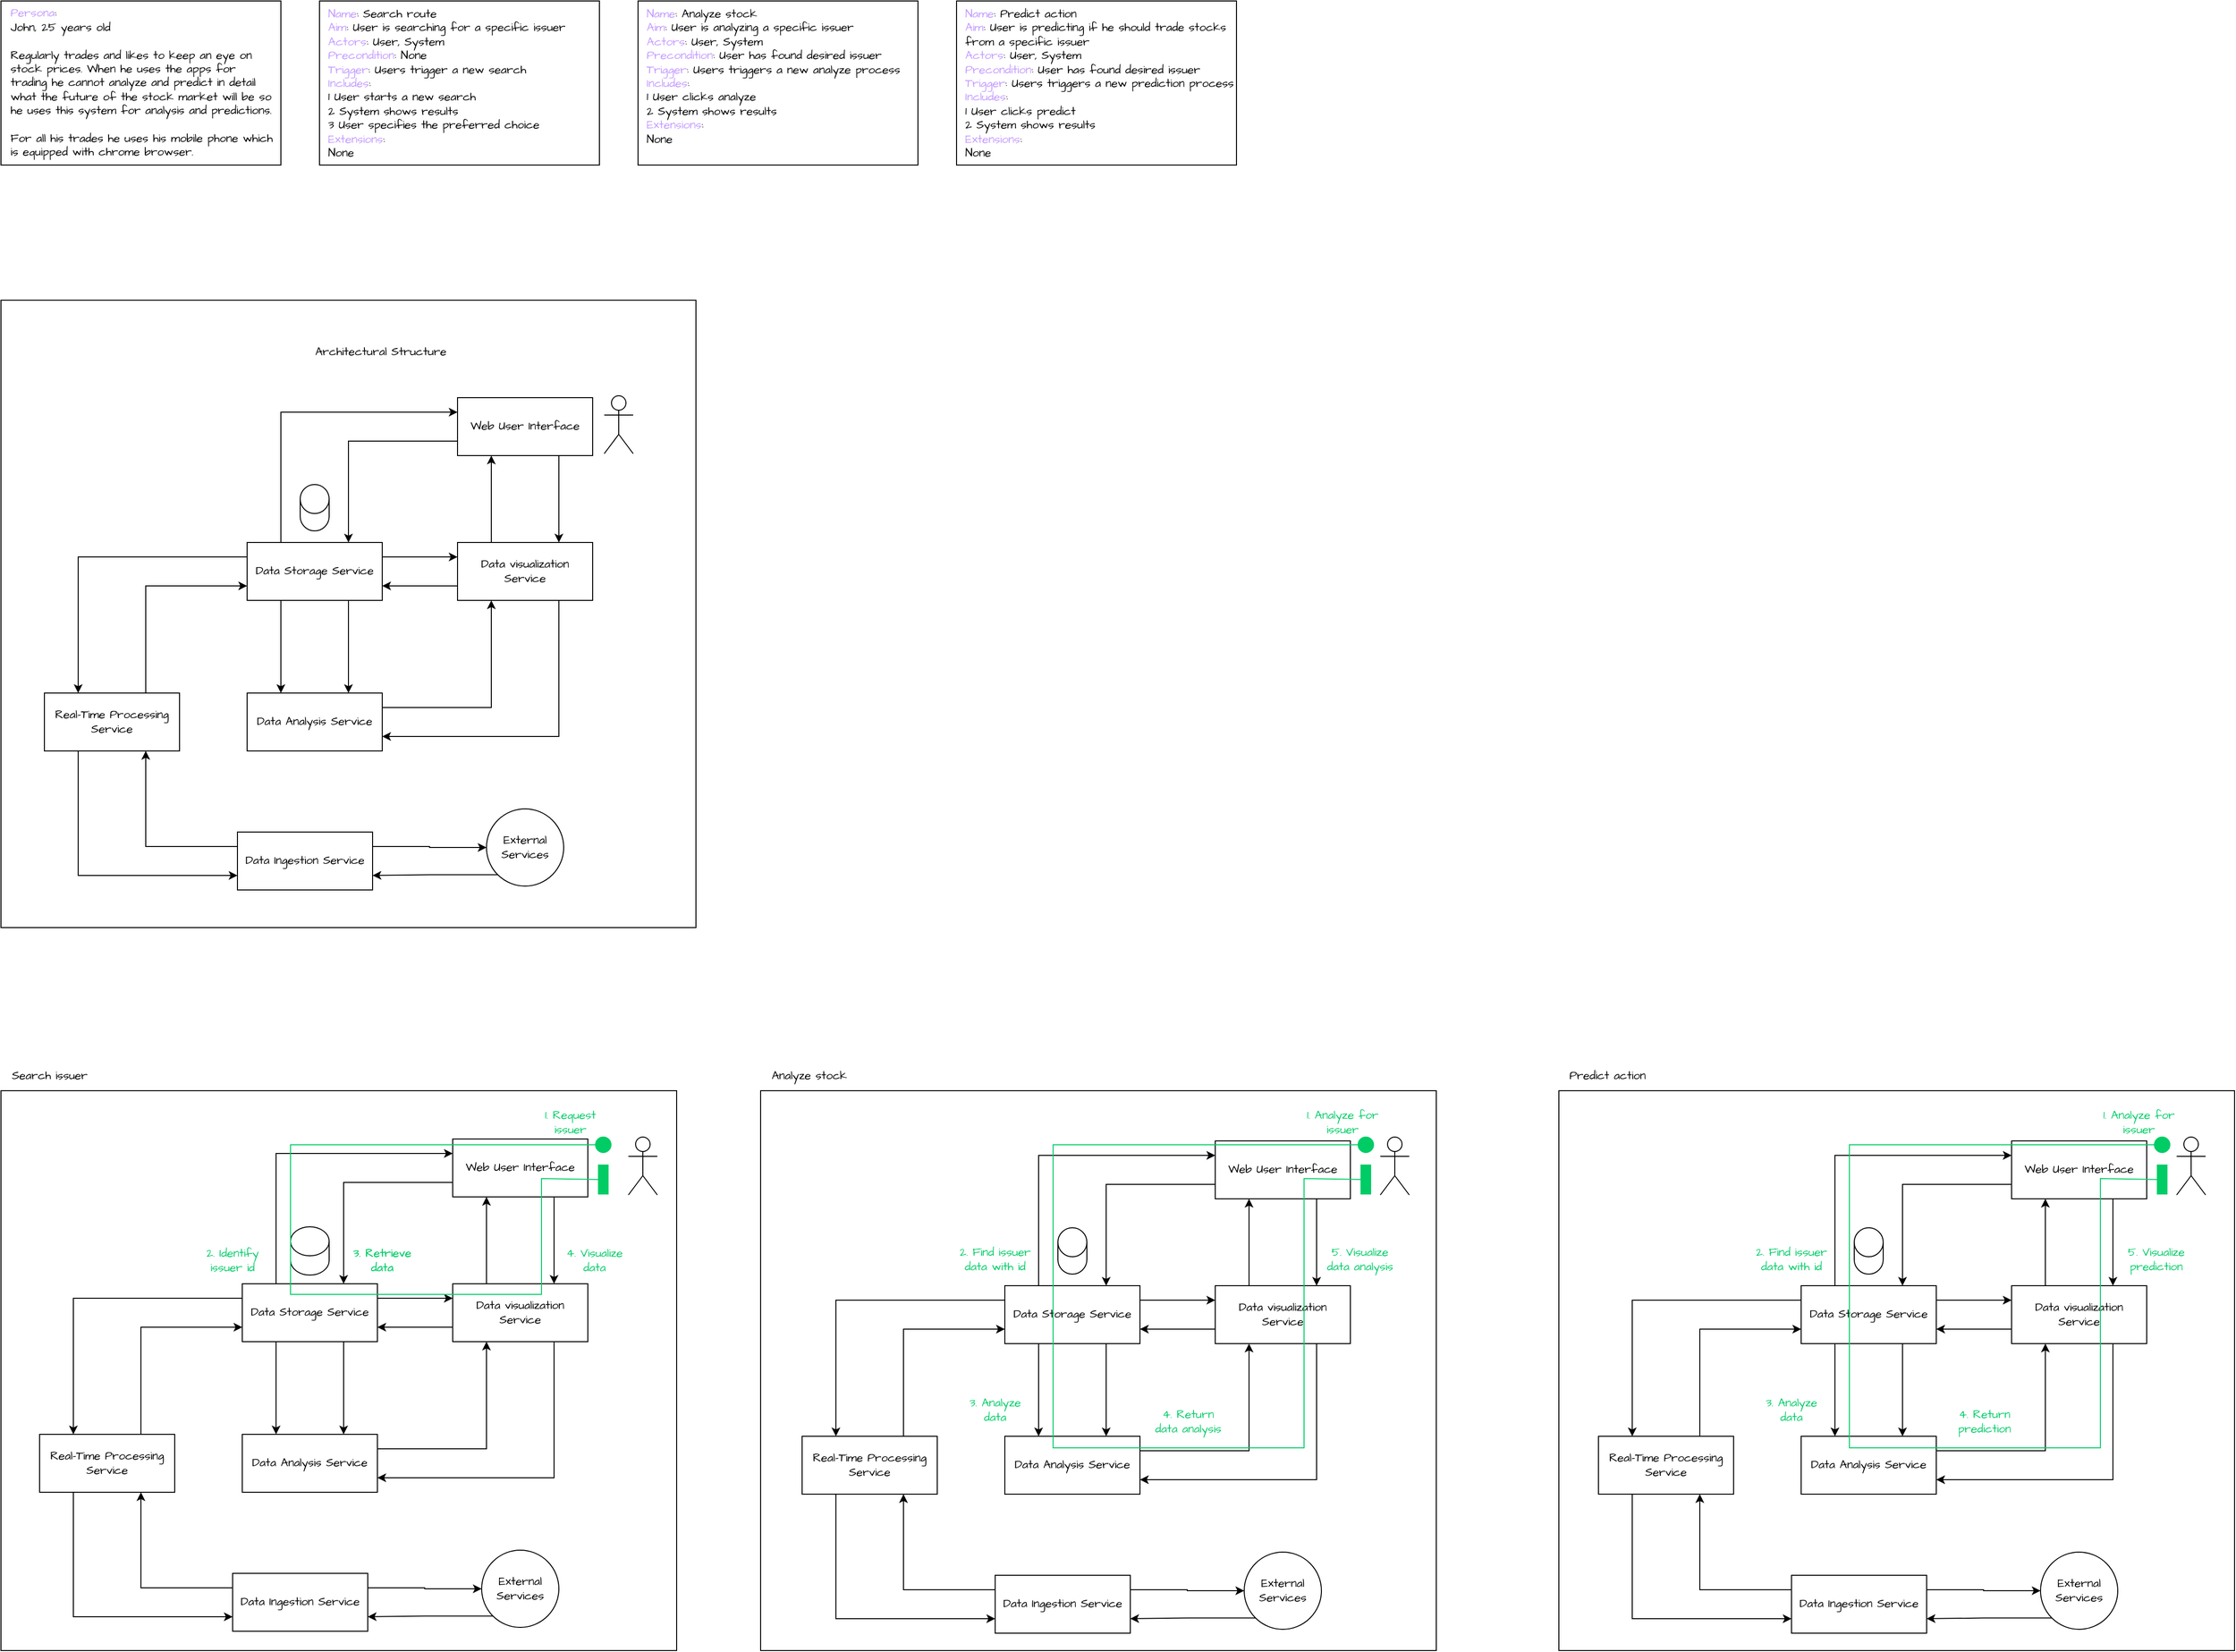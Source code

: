 <mxfile version="26.0.15">
  <diagram name="Page-1" id="oBXThlri0ZFfjSWDdC0X">
    <mxGraphModel dx="1440" dy="767" grid="1" gridSize="10" guides="1" tooltips="1" connect="1" arrows="1" fold="1" page="1" pageScale="1" pageWidth="827" pageHeight="1169" math="0" shadow="0">
      <root>
        <mxCell id="0" />
        <mxCell id="1" parent="0" />
        <mxCell id="6O0iVEAwSI0Z_arGeJ4l-1" value="&lt;font style=&quot;color: rgb(195, 155, 255);&quot;&gt;Name&lt;/font&gt;: Search route&lt;br&gt;&lt;font style=&quot;color: rgb(195, 155, 255);&quot;&gt;Aim&lt;/font&gt;: User is searching for a specific issuer&lt;br&gt;&lt;font style=&quot;color: rgb(195, 155, 255);&quot;&gt;Actors&lt;/font&gt;: User, System&lt;div&gt;&lt;font style=&quot;color: rgb(195, 155, 255);&quot;&gt;Precondition&lt;/font&gt;: None&lt;br&gt;&lt;font style=&quot;color: rgb(195, 155, 255);&quot;&gt;Trigger&lt;/font&gt;: Users trigger a new search&lt;br&gt;&lt;font style=&quot;color: rgb(195, 155, 255);&quot;&gt;Includes&lt;/font&gt;:&lt;/div&gt;&lt;div&gt;1 User starts a new search&lt;br&gt;2 System shows results&lt;br&gt;3 User specifies the preferred choice&lt;br&gt;&lt;font style=&quot;color: rgb(195, 155, 255);&quot;&gt;Extensions&lt;/font&gt;:&lt;br&gt;None&lt;/div&gt;" style="text;whiteSpace=wrap;html=1;fontFamily=Architects Daughter;fontSource=https%3A%2F%2Ffonts.googleapis.com%2Fcss%3Ffamily%3DArchitects%2BDaughter;strokeColor=default;spacingLeft=7;" parent="1" vertex="1">
          <mxGeometry x="410" y="70" width="290" height="170" as="geometry" />
        </mxCell>
        <mxCell id="6O0iVEAwSI0Z_arGeJ4l-3" value="&lt;font style=&quot;color: rgb(195, 155, 255);&quot;&gt;Persona&lt;/font&gt;:&amp;nbsp;&lt;div&gt;John, 25 years old&lt;/div&gt;&lt;div&gt;&lt;br&gt;&lt;/div&gt;&lt;div&gt;Regularly trades and likes to keep an eye on stock prices. When he uses the apps for trading he cannot analyze and predict in detail what the future of the stock market will be so he uses this system for analysis and predictions.&lt;/div&gt;&lt;div&gt;&lt;br&gt;&lt;/div&gt;&lt;div&gt;For all his trades he uses his mobile phone which is equipped with chrome browser.&lt;/div&gt;" style="text;html=1;align=left;verticalAlign=middle;whiteSpace=wrap;rounded=0;fontFamily=Architects Daughter;fontSource=https%3A%2F%2Ffonts.googleapis.com%2Fcss%3Ffamily%3DArchitects%2BDaughter;strokeColor=default;spacingLeft=8;spacingRight=8;" parent="1" vertex="1">
          <mxGeometry x="80" y="70" width="290" height="170" as="geometry" />
        </mxCell>
        <mxCell id="6O0iVEAwSI0Z_arGeJ4l-5" value="&lt;font style=&quot;color: rgb(195, 155, 255);&quot;&gt;Name&lt;/font&gt;: Analyze stock&lt;br&gt;&lt;font style=&quot;color: rgb(195, 155, 255);&quot;&gt;Aim&lt;/font&gt;: User is analyzing a specific issuer&lt;br&gt;&lt;font style=&quot;color: rgb(195, 155, 255);&quot;&gt;Actors&lt;/font&gt;: User, System&lt;div&gt;&lt;font style=&quot;color: rgb(195, 155, 255);&quot;&gt;Precondition&lt;/font&gt;: User has found desired issuer&lt;br&gt;&lt;font style=&quot;color: rgb(195, 155, 255);&quot;&gt;Trigger&lt;/font&gt;: Users triggers a new analyze process&lt;br&gt;&lt;font style=&quot;color: rgb(195, 155, 255);&quot;&gt;Includes&lt;/font&gt;:&lt;/div&gt;&lt;div&gt;1 User clicks analyze&lt;br&gt;2 System shows results&lt;br&gt;&lt;font style=&quot;color: rgb(195, 155, 255);&quot;&gt;Extensions&lt;/font&gt;:&lt;br&gt;None&lt;/div&gt;" style="text;whiteSpace=wrap;html=1;fontFamily=Architects Daughter;fontSource=https%3A%2F%2Ffonts.googleapis.com%2Fcss%3Ffamily%3DArchitects%2BDaughter;strokeColor=default;spacingLeft=7;" parent="1" vertex="1">
          <mxGeometry x="740" y="70" width="290" height="170" as="geometry" />
        </mxCell>
        <mxCell id="6O0iVEAwSI0Z_arGeJ4l-6" value="&lt;font style=&quot;color: rgb(195, 155, 255);&quot;&gt;Name&lt;/font&gt;: Predict action&lt;br&gt;&lt;font style=&quot;color: rgb(195, 155, 255);&quot;&gt;Aim&lt;/font&gt;: User is predicting if he should trade stocks from a specific issuer&lt;br&gt;&lt;font style=&quot;color: rgb(195, 155, 255);&quot;&gt;Actors&lt;/font&gt;: User, System&lt;div&gt;&lt;font style=&quot;color: rgb(195, 155, 255);&quot;&gt;Precondition&lt;/font&gt;: User has found desired issuer&lt;br&gt;&lt;font style=&quot;color: rgb(195, 155, 255);&quot;&gt;Trigger&lt;/font&gt;: Users triggers a new prediction process&lt;br&gt;&lt;font style=&quot;color: rgb(195, 155, 255);&quot;&gt;Includes&lt;/font&gt;:&lt;/div&gt;&lt;div&gt;1 User clicks predict&lt;br&gt;2 System shows results&lt;br&gt;&lt;font style=&quot;color: rgb(195, 155, 255);&quot;&gt;Extensions&lt;/font&gt;:&lt;br&gt;None&lt;/div&gt;" style="text;whiteSpace=wrap;html=1;fontFamily=Architects Daughter;fontSource=https%3A%2F%2Ffonts.googleapis.com%2Fcss%3Ffamily%3DArchitects%2BDaughter;strokeColor=default;spacingLeft=7;" parent="1" vertex="1">
          <mxGeometry x="1070" y="70" width="290" height="170" as="geometry" />
        </mxCell>
        <mxCell id="6O0iVEAwSI0Z_arGeJ4l-33" value="Architectural Structure" style="text;html=1;align=center;verticalAlign=middle;resizable=0;points=[];autosize=1;strokeColor=none;fillColor=none;fontFamily=Architects Daughter;fontSource=https%3A%2F%2Ffonts.googleapis.com%2Fcss%3Ffamily%3DArchitects%2BDaughter;" parent="1" vertex="1">
          <mxGeometry x="393" y="419" width="160" height="30" as="geometry" />
        </mxCell>
        <mxCell id="6O0iVEAwSI0Z_arGeJ4l-34" value="" style="rounded=0;whiteSpace=wrap;html=1;hachureGap=4;fontFamily=Architects Daughter;fontSource=https%3A%2F%2Ffonts.googleapis.com%2Fcss%3Ffamily%3DArchitects%2BDaughter;fillColor=none;" parent="1" vertex="1">
          <mxGeometry x="80" y="380" width="720" height="650" as="geometry" />
        </mxCell>
        <mxCell id="6O0iVEAwSI0Z_arGeJ4l-56" value="Search issuer" style="text;html=1;align=center;verticalAlign=middle;resizable=0;points=[];autosize=1;strokeColor=none;fillColor=none;fontFamily=Architects Daughter;fontSource=https%3A%2F%2Ffonts.googleapis.com%2Fcss%3Ffamily%3DArchitects%2BDaughter;" parent="1" vertex="1">
          <mxGeometry x="80" y="1169" width="100" height="30" as="geometry" />
        </mxCell>
        <mxCell id="6O0iVEAwSI0Z_arGeJ4l-60" value="" style="rounded=0;whiteSpace=wrap;html=1;hachureGap=4;fontFamily=Architects Daughter;fontSource=https%3A%2F%2Ffonts.googleapis.com%2Fcss%3Ffamily%3DArchitects%2BDaughter;fillColor=#00CC66;strokeColor=#00CC66;rotation=90;" parent="1" vertex="1">
          <mxGeometry x="689" y="1286" width="30" height="10" as="geometry" />
        </mxCell>
        <mxCell id="6O0iVEAwSI0Z_arGeJ4l-63" value="" style="ellipse;whiteSpace=wrap;html=1;aspect=fixed;hachureGap=4;fontFamily=Architects Daughter;fontSource=https%3A%2F%2Ffonts.googleapis.com%2Fcss%3Ffamily%3DArchitects%2BDaughter;strokeColor=#00CC66;fillColor=#00CC66;" parent="1" vertex="1">
          <mxGeometry x="696" y="1247" width="16" height="16" as="geometry" />
        </mxCell>
        <mxCell id="6O0iVEAwSI0Z_arGeJ4l-65" value="&lt;font style=&quot;color: rgb(0, 204, 102);&quot;&gt;1. Request issuer&lt;/font&gt;" style="text;html=1;align=center;verticalAlign=middle;whiteSpace=wrap;rounded=0;fontFamily=Architects Daughter;fontSource=https%3A%2F%2Ffonts.googleapis.com%2Fcss%3Ffamily%3DArchitects%2BDaughter;" parent="1" vertex="1">
          <mxGeometry x="640" y="1217" width="60" height="30" as="geometry" />
        </mxCell>
        <mxCell id="6O0iVEAwSI0Z_arGeJ4l-66" value="&lt;font style=&quot;color: rgb(0, 204, 102);&quot;&gt;2. Identify issuer id&lt;/font&gt;" style="text;html=1;align=center;verticalAlign=middle;whiteSpace=wrap;rounded=0;fontFamily=Architects Daughter;fontSource=https%3A%2F%2Ffonts.googleapis.com%2Fcss%3Ffamily%3DArchitects%2BDaughter;" parent="1" vertex="1">
          <mxGeometry x="290" y="1360" width="60" height="30" as="geometry" />
        </mxCell>
        <mxCell id="6O0iVEAwSI0Z_arGeJ4l-67" value="&lt;font style=&quot;color: rgb(0, 204, 102);&quot;&gt;3. Retrieve data&lt;/font&gt;" style="text;html=1;align=center;verticalAlign=middle;whiteSpace=wrap;rounded=0;fontFamily=Architects Daughter;fontSource=https%3A%2F%2Ffonts.googleapis.com%2Fcss%3Ffamily%3DArchitects%2BDaughter;" parent="1" vertex="1">
          <mxGeometry x="440" y="1360" width="70" height="30" as="geometry" />
        </mxCell>
        <mxCell id="6O0iVEAwSI0Z_arGeJ4l-72" style="edgeStyle=orthogonalEdgeStyle;rounded=0;hachureGap=4;orthogonalLoop=1;jettySize=auto;html=1;exitX=0.75;exitY=1;exitDx=0;exitDy=0;entryX=0.75;entryY=0;entryDx=0;entryDy=0;fontFamily=Architects Daughter;fontSource=https%3A%2F%2Ffonts.googleapis.com%2Fcss%3Ffamily%3DArchitects%2BDaughter;" parent="1" source="6O0iVEAwSI0Z_arGeJ4l-74" target="6O0iVEAwSI0Z_arGeJ4l-78" edge="1">
          <mxGeometry relative="1" as="geometry" />
        </mxCell>
        <mxCell id="6O0iVEAwSI0Z_arGeJ4l-73" style="edgeStyle=orthogonalEdgeStyle;rounded=0;hachureGap=4;orthogonalLoop=1;jettySize=auto;html=1;exitX=0;exitY=0.75;exitDx=0;exitDy=0;entryX=0.75;entryY=0;entryDx=0;entryDy=0;fontFamily=Architects Daughter;fontSource=https%3A%2F%2Ffonts.googleapis.com%2Fcss%3Ffamily%3DArchitects%2BDaughter;" parent="1" source="6O0iVEAwSI0Z_arGeJ4l-74" target="6O0iVEAwSI0Z_arGeJ4l-85" edge="1">
          <mxGeometry relative="1" as="geometry" />
        </mxCell>
        <mxCell id="6O0iVEAwSI0Z_arGeJ4l-74" value="Web User Interface" style="rounded=0;whiteSpace=wrap;html=1;hachureGap=4;fontFamily=Architects Daughter;fontSource=https%3A%2F%2Ffonts.googleapis.com%2Fcss%3Ffamily%3DArchitects%2BDaughter;" parent="1" vertex="1">
          <mxGeometry x="548" y="1249" width="140" height="60" as="geometry" />
        </mxCell>
        <mxCell id="6O0iVEAwSI0Z_arGeJ4l-75" value="" style="shape=umlActor;verticalLabelPosition=bottom;verticalAlign=top;html=1;outlineConnect=0;hachureGap=4;fontFamily=Architects Daughter;fontSource=https%3A%2F%2Ffonts.googleapis.com%2Fcss%3Ffamily%3DArchitects%2BDaughter;" parent="1" vertex="1">
          <mxGeometry x="730" y="1247" width="30" height="60" as="geometry" />
        </mxCell>
        <mxCell id="6O0iVEAwSI0Z_arGeJ4l-76" style="edgeStyle=orthogonalEdgeStyle;rounded=0;hachureGap=4;orthogonalLoop=1;jettySize=auto;html=1;exitX=0.25;exitY=0;exitDx=0;exitDy=0;entryX=0.25;entryY=1;entryDx=0;entryDy=0;fontFamily=Architects Daughter;fontSource=https%3A%2F%2Ffonts.googleapis.com%2Fcss%3Ffamily%3DArchitects%2BDaughter;" parent="1" source="6O0iVEAwSI0Z_arGeJ4l-78" target="6O0iVEAwSI0Z_arGeJ4l-74" edge="1">
          <mxGeometry relative="1" as="geometry" />
        </mxCell>
        <mxCell id="6O0iVEAwSI0Z_arGeJ4l-77" style="edgeStyle=orthogonalEdgeStyle;rounded=0;hachureGap=4;orthogonalLoop=1;jettySize=auto;html=1;exitX=0.75;exitY=1;exitDx=0;exitDy=0;entryX=1;entryY=0.75;entryDx=0;entryDy=0;fontFamily=Architects Daughter;fontSource=https%3A%2F%2Ffonts.googleapis.com%2Fcss%3Ffamily%3DArchitects%2BDaughter;" parent="1" source="6O0iVEAwSI0Z_arGeJ4l-78" target="6O0iVEAwSI0Z_arGeJ4l-81" edge="1">
          <mxGeometry relative="1" as="geometry" />
        </mxCell>
        <mxCell id="6O0iVEAwSI0Z_arGeJ4l-102" style="edgeStyle=orthogonalEdgeStyle;rounded=0;hachureGap=4;orthogonalLoop=1;jettySize=auto;html=1;exitX=0;exitY=0.75;exitDx=0;exitDy=0;entryX=1;entryY=0.75;entryDx=0;entryDy=0;fontFamily=Architects Daughter;fontSource=https%3A%2F%2Ffonts.googleapis.com%2Fcss%3Ffamily%3DArchitects%2BDaughter;" parent="1" source="6O0iVEAwSI0Z_arGeJ4l-78" target="6O0iVEAwSI0Z_arGeJ4l-85" edge="1">
          <mxGeometry relative="1" as="geometry" />
        </mxCell>
        <mxCell id="6O0iVEAwSI0Z_arGeJ4l-78" value="Data visualization Service" style="rounded=0;whiteSpace=wrap;html=1;hachureGap=4;fontFamily=Architects Daughter;fontSource=https%3A%2F%2Ffonts.googleapis.com%2Fcss%3Ffamily%3DArchitects%2BDaughter;" parent="1" vertex="1">
          <mxGeometry x="548" y="1399" width="140" height="60" as="geometry" />
        </mxCell>
        <mxCell id="6O0iVEAwSI0Z_arGeJ4l-79" style="edgeStyle=orthogonalEdgeStyle;rounded=0;hachureGap=4;orthogonalLoop=1;jettySize=auto;html=1;exitX=1;exitY=0.25;exitDx=0;exitDy=0;entryX=0.25;entryY=1;entryDx=0;entryDy=0;fontFamily=Architects Daughter;fontSource=https%3A%2F%2Ffonts.googleapis.com%2Fcss%3Ffamily%3DArchitects%2BDaughter;" parent="1" source="6O0iVEAwSI0Z_arGeJ4l-81" target="6O0iVEAwSI0Z_arGeJ4l-78" edge="1">
          <mxGeometry relative="1" as="geometry" />
        </mxCell>
        <mxCell id="6O0iVEAwSI0Z_arGeJ4l-81" value="Data Analysis Service" style="rounded=0;whiteSpace=wrap;html=1;hachureGap=4;fontFamily=Architects Daughter;fontSource=https%3A%2F%2Ffonts.googleapis.com%2Fcss%3Ffamily%3DArchitects%2BDaughter;" parent="1" vertex="1">
          <mxGeometry x="330" y="1555" width="140" height="60" as="geometry" />
        </mxCell>
        <mxCell id="6O0iVEAwSI0Z_arGeJ4l-83" style="edgeStyle=orthogonalEdgeStyle;rounded=0;hachureGap=4;orthogonalLoop=1;jettySize=auto;html=1;exitX=0;exitY=0.25;exitDx=0;exitDy=0;entryX=0.25;entryY=0;entryDx=0;entryDy=0;fontFamily=Architects Daughter;fontSource=https%3A%2F%2Ffonts.googleapis.com%2Fcss%3Ffamily%3DArchitects%2BDaughter;" parent="1" source="6O0iVEAwSI0Z_arGeJ4l-85" target="6O0iVEAwSI0Z_arGeJ4l-88" edge="1">
          <mxGeometry relative="1" as="geometry" />
        </mxCell>
        <mxCell id="6O0iVEAwSI0Z_arGeJ4l-84" style="edgeStyle=orthogonalEdgeStyle;rounded=0;hachureGap=4;orthogonalLoop=1;jettySize=auto;html=1;exitX=0.25;exitY=0;exitDx=0;exitDy=0;entryX=0;entryY=0.25;entryDx=0;entryDy=0;fontFamily=Architects Daughter;fontSource=https%3A%2F%2Ffonts.googleapis.com%2Fcss%3Ffamily%3DArchitects%2BDaughter;" parent="1" source="6O0iVEAwSI0Z_arGeJ4l-85" target="6O0iVEAwSI0Z_arGeJ4l-74" edge="1">
          <mxGeometry relative="1" as="geometry" />
        </mxCell>
        <mxCell id="6O0iVEAwSI0Z_arGeJ4l-97" style="edgeStyle=orthogonalEdgeStyle;rounded=0;hachureGap=4;orthogonalLoop=1;jettySize=auto;html=1;exitX=0.75;exitY=1;exitDx=0;exitDy=0;entryX=0.75;entryY=0;entryDx=0;entryDy=0;fontFamily=Architects Daughter;fontSource=https%3A%2F%2Ffonts.googleapis.com%2Fcss%3Ffamily%3DArchitects%2BDaughter;" parent="1" source="6O0iVEAwSI0Z_arGeJ4l-85" target="6O0iVEAwSI0Z_arGeJ4l-81" edge="1">
          <mxGeometry relative="1" as="geometry" />
        </mxCell>
        <mxCell id="6O0iVEAwSI0Z_arGeJ4l-101" style="edgeStyle=orthogonalEdgeStyle;rounded=0;hachureGap=4;orthogonalLoop=1;jettySize=auto;html=1;exitX=1;exitY=0.25;exitDx=0;exitDy=0;entryX=0;entryY=0.25;entryDx=0;entryDy=0;fontFamily=Architects Daughter;fontSource=https%3A%2F%2Ffonts.googleapis.com%2Fcss%3Ffamily%3DArchitects%2BDaughter;" parent="1" source="6O0iVEAwSI0Z_arGeJ4l-85" target="6O0iVEAwSI0Z_arGeJ4l-78" edge="1">
          <mxGeometry relative="1" as="geometry" />
        </mxCell>
        <mxCell id="6O0iVEAwSI0Z_arGeJ4l-85" value="Data Storage Service" style="rounded=0;whiteSpace=wrap;html=1;hachureGap=4;fontFamily=Architects Daughter;fontSource=https%3A%2F%2Ffonts.googleapis.com%2Fcss%3Ffamily%3DArchitects%2BDaughter;" parent="1" vertex="1">
          <mxGeometry x="330" y="1399" width="140" height="60" as="geometry" />
        </mxCell>
        <mxCell id="6O0iVEAwSI0Z_arGeJ4l-86" style="edgeStyle=orthogonalEdgeStyle;rounded=0;hachureGap=4;orthogonalLoop=1;jettySize=auto;html=1;exitX=0.75;exitY=0;exitDx=0;exitDy=0;entryX=0;entryY=0.75;entryDx=0;entryDy=0;fontFamily=Architects Daughter;fontSource=https%3A%2F%2Ffonts.googleapis.com%2Fcss%3Ffamily%3DArchitects%2BDaughter;" parent="1" source="6O0iVEAwSI0Z_arGeJ4l-88" target="6O0iVEAwSI0Z_arGeJ4l-85" edge="1">
          <mxGeometry relative="1" as="geometry" />
        </mxCell>
        <mxCell id="6O0iVEAwSI0Z_arGeJ4l-87" style="edgeStyle=orthogonalEdgeStyle;rounded=0;hachureGap=4;orthogonalLoop=1;jettySize=auto;html=1;exitX=0.25;exitY=1;exitDx=0;exitDy=0;entryX=0;entryY=0.75;entryDx=0;entryDy=0;fontFamily=Architects Daughter;fontSource=https%3A%2F%2Ffonts.googleapis.com%2Fcss%3Ffamily%3DArchitects%2BDaughter;" parent="1" source="6O0iVEAwSI0Z_arGeJ4l-88" target="6O0iVEAwSI0Z_arGeJ4l-91" edge="1">
          <mxGeometry relative="1" as="geometry" />
        </mxCell>
        <mxCell id="6O0iVEAwSI0Z_arGeJ4l-88" value="Real-Time Processing Service" style="rounded=0;whiteSpace=wrap;html=1;hachureGap=4;fontFamily=Architects Daughter;fontSource=https%3A%2F%2Ffonts.googleapis.com%2Fcss%3Ffamily%3DArchitects%2BDaughter;" parent="1" vertex="1">
          <mxGeometry x="120" y="1555" width="140" height="60" as="geometry" />
        </mxCell>
        <mxCell id="6O0iVEAwSI0Z_arGeJ4l-89" style="edgeStyle=orthogonalEdgeStyle;rounded=0;hachureGap=4;orthogonalLoop=1;jettySize=auto;html=1;entryX=0.75;entryY=1;entryDx=0;entryDy=0;fontFamily=Architects Daughter;fontSource=https%3A%2F%2Ffonts.googleapis.com%2Fcss%3Ffamily%3DArchitects%2BDaughter;exitX=0;exitY=0.25;exitDx=0;exitDy=0;" parent="1" source="6O0iVEAwSI0Z_arGeJ4l-91" target="6O0iVEAwSI0Z_arGeJ4l-88" edge="1">
          <mxGeometry relative="1" as="geometry">
            <mxPoint x="435" y="1692" as="sourcePoint" />
          </mxGeometry>
        </mxCell>
        <mxCell id="6O0iVEAwSI0Z_arGeJ4l-98" style="edgeStyle=orthogonalEdgeStyle;rounded=0;hachureGap=4;orthogonalLoop=1;jettySize=auto;html=1;exitX=1;exitY=0.25;exitDx=0;exitDy=0;entryX=0;entryY=0.5;entryDx=0;entryDy=0;fontFamily=Architects Daughter;fontSource=https%3A%2F%2Ffonts.googleapis.com%2Fcss%3Ffamily%3DArchitects%2BDaughter;" parent="1" source="6O0iVEAwSI0Z_arGeJ4l-91" target="6O0iVEAwSI0Z_arGeJ4l-93" edge="1">
          <mxGeometry relative="1" as="geometry" />
        </mxCell>
        <mxCell id="6O0iVEAwSI0Z_arGeJ4l-91" value="Data Ingestion Service" style="rounded=0;whiteSpace=wrap;html=1;hachureGap=4;fontFamily=Architects Daughter;fontSource=https%3A%2F%2Ffonts.googleapis.com%2Fcss%3Ffamily%3DArchitects%2BDaughter;" parent="1" vertex="1">
          <mxGeometry x="320" y="1699" width="140" height="60" as="geometry" />
        </mxCell>
        <mxCell id="6O0iVEAwSI0Z_arGeJ4l-99" style="edgeStyle=orthogonalEdgeStyle;rounded=0;hachureGap=4;orthogonalLoop=1;jettySize=auto;html=1;exitX=0;exitY=1;exitDx=0;exitDy=0;entryX=1;entryY=0.75;entryDx=0;entryDy=0;fontFamily=Architects Daughter;fontSource=https%3A%2F%2Ffonts.googleapis.com%2Fcss%3Ffamily%3DArchitects%2BDaughter;" parent="1" source="6O0iVEAwSI0Z_arGeJ4l-93" target="6O0iVEAwSI0Z_arGeJ4l-91" edge="1">
          <mxGeometry relative="1" as="geometry" />
        </mxCell>
        <mxCell id="6O0iVEAwSI0Z_arGeJ4l-93" value="External Services" style="ellipse;whiteSpace=wrap;html=1;aspect=fixed;hachureGap=4;fontFamily=Architects Daughter;fontSource=https%3A%2F%2Ffonts.googleapis.com%2Fcss%3Ffamily%3DArchitects%2BDaughter;" parent="1" vertex="1">
          <mxGeometry x="578" y="1675" width="80" height="80" as="geometry" />
        </mxCell>
        <mxCell id="6O0iVEAwSI0Z_arGeJ4l-94" value="" style="shape=cylinder3;whiteSpace=wrap;html=1;boundedLbl=1;backgroundOutline=1;size=15;hachureGap=4;fontFamily=Architects Daughter;fontSource=https%3A%2F%2Ffonts.googleapis.com%2Fcss%3Ffamily%3DArchitects%2BDaughter;" parent="1" vertex="1">
          <mxGeometry x="380" y="1340" width="40" height="50" as="geometry" />
        </mxCell>
        <mxCell id="6O0iVEAwSI0Z_arGeJ4l-58" value="" style="endArrow=none;html=1;rounded=0;hachureGap=4;fontFamily=Architects Daughter;fontSource=https%3A%2F%2Ffonts.googleapis.com%2Fcss%3Ffamily%3DArchitects%2BDaughter;strokeColor=#00CC66;entryX=0.5;entryY=1;entryDx=0;entryDy=0;exitX=0;exitY=0.5;exitDx=0;exitDy=0;" parent="1" source="6O0iVEAwSI0Z_arGeJ4l-63" target="6O0iVEAwSI0Z_arGeJ4l-60" edge="1">
          <mxGeometry width="50" height="50" relative="1" as="geometry">
            <mxPoint x="699" y="1262" as="sourcePoint" />
            <mxPoint x="699" y="1292" as="targetPoint" />
            <Array as="points">
              <mxPoint x="380" y="1255" />
              <mxPoint x="380" y="1410" />
              <mxPoint x="640" y="1410" />
              <mxPoint x="640" y="1290" />
            </Array>
          </mxGeometry>
        </mxCell>
        <mxCell id="6O0iVEAwSI0Z_arGeJ4l-103" value="&lt;font style=&quot;color: rgb(0, 204, 102);&quot;&gt;3. Retrieve data&lt;/font&gt;" style="text;html=1;align=center;verticalAlign=middle;whiteSpace=wrap;rounded=0;fontFamily=Architects Daughter;fontSource=https%3A%2F%2Ffonts.googleapis.com%2Fcss%3Ffamily%3DArchitects%2BDaughter;" parent="1" vertex="1">
          <mxGeometry x="440" y="1360" width="70" height="30" as="geometry" />
        </mxCell>
        <mxCell id="6O0iVEAwSI0Z_arGeJ4l-104" value="&lt;font style=&quot;color: rgb(0, 204, 102);&quot;&gt;4. Visualize data&lt;/font&gt;" style="text;html=1;align=center;verticalAlign=middle;whiteSpace=wrap;rounded=0;fontFamily=Architects Daughter;fontSource=https%3A%2F%2Ffonts.googleapis.com%2Fcss%3Ffamily%3DArchitects%2BDaughter;" parent="1" vertex="1">
          <mxGeometry x="660" y="1360" width="70" height="30" as="geometry" />
        </mxCell>
        <mxCell id="6O0iVEAwSI0Z_arGeJ4l-110" style="edgeStyle=orthogonalEdgeStyle;rounded=0;hachureGap=4;orthogonalLoop=1;jettySize=auto;html=1;exitX=0.75;exitY=1;exitDx=0;exitDy=0;entryX=0.75;entryY=0;entryDx=0;entryDy=0;fontFamily=Architects Daughter;fontSource=https%3A%2F%2Ffonts.googleapis.com%2Fcss%3Ffamily%3DArchitects%2BDaughter;" parent="1" source="6O0iVEAwSI0Z_arGeJ4l-112" target="6O0iVEAwSI0Z_arGeJ4l-117" edge="1">
          <mxGeometry relative="1" as="geometry" />
        </mxCell>
        <mxCell id="6O0iVEAwSI0Z_arGeJ4l-111" style="edgeStyle=orthogonalEdgeStyle;rounded=0;hachureGap=4;orthogonalLoop=1;jettySize=auto;html=1;exitX=0;exitY=0.75;exitDx=0;exitDy=0;entryX=0.75;entryY=0;entryDx=0;entryDy=0;fontFamily=Architects Daughter;fontSource=https%3A%2F%2Ffonts.googleapis.com%2Fcss%3Ffamily%3DArchitects%2BDaughter;" parent="1" source="6O0iVEAwSI0Z_arGeJ4l-112" target="6O0iVEAwSI0Z_arGeJ4l-125" edge="1">
          <mxGeometry relative="1" as="geometry" />
        </mxCell>
        <mxCell id="6O0iVEAwSI0Z_arGeJ4l-112" value="Web User Interface" style="rounded=0;whiteSpace=wrap;html=1;hachureGap=4;fontFamily=Architects Daughter;fontSource=https%3A%2F%2Ffonts.googleapis.com%2Fcss%3Ffamily%3DArchitects%2BDaughter;" parent="1" vertex="1">
          <mxGeometry x="553" y="481" width="140" height="60" as="geometry" />
        </mxCell>
        <mxCell id="6O0iVEAwSI0Z_arGeJ4l-113" value="" style="shape=umlActor;verticalLabelPosition=bottom;verticalAlign=top;html=1;outlineConnect=0;hachureGap=4;fontFamily=Architects Daughter;fontSource=https%3A%2F%2Ffonts.googleapis.com%2Fcss%3Ffamily%3DArchitects%2BDaughter;" parent="1" vertex="1">
          <mxGeometry x="705" y="479" width="30" height="60" as="geometry" />
        </mxCell>
        <mxCell id="6O0iVEAwSI0Z_arGeJ4l-114" style="edgeStyle=orthogonalEdgeStyle;rounded=0;hachureGap=4;orthogonalLoop=1;jettySize=auto;html=1;exitX=0.25;exitY=0;exitDx=0;exitDy=0;entryX=0.25;entryY=1;entryDx=0;entryDy=0;fontFamily=Architects Daughter;fontSource=https%3A%2F%2Ffonts.googleapis.com%2Fcss%3Ffamily%3DArchitects%2BDaughter;" parent="1" source="6O0iVEAwSI0Z_arGeJ4l-117" target="6O0iVEAwSI0Z_arGeJ4l-112" edge="1">
          <mxGeometry relative="1" as="geometry" />
        </mxCell>
        <mxCell id="6O0iVEAwSI0Z_arGeJ4l-115" style="edgeStyle=orthogonalEdgeStyle;rounded=0;hachureGap=4;orthogonalLoop=1;jettySize=auto;html=1;exitX=0.75;exitY=1;exitDx=0;exitDy=0;entryX=1;entryY=0.75;entryDx=0;entryDy=0;fontFamily=Architects Daughter;fontSource=https%3A%2F%2Ffonts.googleapis.com%2Fcss%3Ffamily%3DArchitects%2BDaughter;" parent="1" source="6O0iVEAwSI0Z_arGeJ4l-117" target="6O0iVEAwSI0Z_arGeJ4l-119" edge="1">
          <mxGeometry relative="1" as="geometry" />
        </mxCell>
        <mxCell id="6O0iVEAwSI0Z_arGeJ4l-116" style="edgeStyle=orthogonalEdgeStyle;rounded=0;hachureGap=4;orthogonalLoop=1;jettySize=auto;html=1;exitX=0;exitY=0.75;exitDx=0;exitDy=0;entryX=1;entryY=0.75;entryDx=0;entryDy=0;fontFamily=Architects Daughter;fontSource=https%3A%2F%2Ffonts.googleapis.com%2Fcss%3Ffamily%3DArchitects%2BDaughter;" parent="1" source="6O0iVEAwSI0Z_arGeJ4l-117" target="6O0iVEAwSI0Z_arGeJ4l-125" edge="1">
          <mxGeometry relative="1" as="geometry" />
        </mxCell>
        <mxCell id="6O0iVEAwSI0Z_arGeJ4l-117" value="Data visualization Service" style="rounded=0;whiteSpace=wrap;html=1;hachureGap=4;fontFamily=Architects Daughter;fontSource=https%3A%2F%2Ffonts.googleapis.com%2Fcss%3Ffamily%3DArchitects%2BDaughter;" parent="1" vertex="1">
          <mxGeometry x="553" y="631" width="140" height="60" as="geometry" />
        </mxCell>
        <mxCell id="6O0iVEAwSI0Z_arGeJ4l-118" style="edgeStyle=orthogonalEdgeStyle;rounded=0;hachureGap=4;orthogonalLoop=1;jettySize=auto;html=1;exitX=1;exitY=0.25;exitDx=0;exitDy=0;entryX=0.25;entryY=1;entryDx=0;entryDy=0;fontFamily=Architects Daughter;fontSource=https%3A%2F%2Ffonts.googleapis.com%2Fcss%3Ffamily%3DArchitects%2BDaughter;" parent="1" source="6O0iVEAwSI0Z_arGeJ4l-119" target="6O0iVEAwSI0Z_arGeJ4l-117" edge="1">
          <mxGeometry relative="1" as="geometry" />
        </mxCell>
        <mxCell id="6O0iVEAwSI0Z_arGeJ4l-119" value="Data Analysis Service" style="rounded=0;whiteSpace=wrap;html=1;hachureGap=4;fontFamily=Architects Daughter;fontSource=https%3A%2F%2Ffonts.googleapis.com%2Fcss%3Ffamily%3DArchitects%2BDaughter;" parent="1" vertex="1">
          <mxGeometry x="335" y="787" width="140" height="60" as="geometry" />
        </mxCell>
        <mxCell id="6O0iVEAwSI0Z_arGeJ4l-120" style="edgeStyle=orthogonalEdgeStyle;rounded=0;hachureGap=4;orthogonalLoop=1;jettySize=auto;html=1;exitX=0;exitY=0.25;exitDx=0;exitDy=0;entryX=0.25;entryY=0;entryDx=0;entryDy=0;fontFamily=Architects Daughter;fontSource=https%3A%2F%2Ffonts.googleapis.com%2Fcss%3Ffamily%3DArchitects%2BDaughter;" parent="1" source="6O0iVEAwSI0Z_arGeJ4l-125" target="6O0iVEAwSI0Z_arGeJ4l-128" edge="1">
          <mxGeometry relative="1" as="geometry" />
        </mxCell>
        <mxCell id="6O0iVEAwSI0Z_arGeJ4l-121" style="edgeStyle=orthogonalEdgeStyle;rounded=0;hachureGap=4;orthogonalLoop=1;jettySize=auto;html=1;exitX=0.25;exitY=0;exitDx=0;exitDy=0;entryX=0;entryY=0.25;entryDx=0;entryDy=0;fontFamily=Architects Daughter;fontSource=https%3A%2F%2Ffonts.googleapis.com%2Fcss%3Ffamily%3DArchitects%2BDaughter;" parent="1" source="6O0iVEAwSI0Z_arGeJ4l-125" target="6O0iVEAwSI0Z_arGeJ4l-112" edge="1">
          <mxGeometry relative="1" as="geometry" />
        </mxCell>
        <mxCell id="6O0iVEAwSI0Z_arGeJ4l-122" style="edgeStyle=orthogonalEdgeStyle;rounded=0;hachureGap=4;orthogonalLoop=1;jettySize=auto;html=1;exitX=0.25;exitY=1;exitDx=0;exitDy=0;entryX=0.25;entryY=0;entryDx=0;entryDy=0;fontFamily=Architects Daughter;fontSource=https%3A%2F%2Ffonts.googleapis.com%2Fcss%3Ffamily%3DArchitects%2BDaughter;" parent="1" source="6O0iVEAwSI0Z_arGeJ4l-125" target="6O0iVEAwSI0Z_arGeJ4l-119" edge="1">
          <mxGeometry relative="1" as="geometry" />
        </mxCell>
        <mxCell id="6O0iVEAwSI0Z_arGeJ4l-123" style="edgeStyle=orthogonalEdgeStyle;rounded=0;hachureGap=4;orthogonalLoop=1;jettySize=auto;html=1;exitX=0.75;exitY=1;exitDx=0;exitDy=0;entryX=0.75;entryY=0;entryDx=0;entryDy=0;fontFamily=Architects Daughter;fontSource=https%3A%2F%2Ffonts.googleapis.com%2Fcss%3Ffamily%3DArchitects%2BDaughter;" parent="1" source="6O0iVEAwSI0Z_arGeJ4l-125" target="6O0iVEAwSI0Z_arGeJ4l-119" edge="1">
          <mxGeometry relative="1" as="geometry" />
        </mxCell>
        <mxCell id="6O0iVEAwSI0Z_arGeJ4l-124" style="edgeStyle=orthogonalEdgeStyle;rounded=0;hachureGap=4;orthogonalLoop=1;jettySize=auto;html=1;exitX=1;exitY=0.25;exitDx=0;exitDy=0;entryX=0;entryY=0.25;entryDx=0;entryDy=0;fontFamily=Architects Daughter;fontSource=https%3A%2F%2Ffonts.googleapis.com%2Fcss%3Ffamily%3DArchitects%2BDaughter;" parent="1" source="6O0iVEAwSI0Z_arGeJ4l-125" target="6O0iVEAwSI0Z_arGeJ4l-117" edge="1">
          <mxGeometry relative="1" as="geometry" />
        </mxCell>
        <mxCell id="6O0iVEAwSI0Z_arGeJ4l-125" value="Data Storage Service" style="rounded=0;whiteSpace=wrap;html=1;hachureGap=4;fontFamily=Architects Daughter;fontSource=https%3A%2F%2Ffonts.googleapis.com%2Fcss%3Ffamily%3DArchitects%2BDaughter;" parent="1" vertex="1">
          <mxGeometry x="335" y="631" width="140" height="60" as="geometry" />
        </mxCell>
        <mxCell id="6O0iVEAwSI0Z_arGeJ4l-126" style="edgeStyle=orthogonalEdgeStyle;rounded=0;hachureGap=4;orthogonalLoop=1;jettySize=auto;html=1;exitX=0.75;exitY=0;exitDx=0;exitDy=0;entryX=0;entryY=0.75;entryDx=0;entryDy=0;fontFamily=Architects Daughter;fontSource=https%3A%2F%2Ffonts.googleapis.com%2Fcss%3Ffamily%3DArchitects%2BDaughter;" parent="1" source="6O0iVEAwSI0Z_arGeJ4l-128" target="6O0iVEAwSI0Z_arGeJ4l-125" edge="1">
          <mxGeometry relative="1" as="geometry" />
        </mxCell>
        <mxCell id="6O0iVEAwSI0Z_arGeJ4l-127" style="edgeStyle=orthogonalEdgeStyle;rounded=0;hachureGap=4;orthogonalLoop=1;jettySize=auto;html=1;exitX=0.25;exitY=1;exitDx=0;exitDy=0;entryX=0;entryY=0.75;entryDx=0;entryDy=0;fontFamily=Architects Daughter;fontSource=https%3A%2F%2Ffonts.googleapis.com%2Fcss%3Ffamily%3DArchitects%2BDaughter;" parent="1" source="6O0iVEAwSI0Z_arGeJ4l-128" target="6O0iVEAwSI0Z_arGeJ4l-131" edge="1">
          <mxGeometry relative="1" as="geometry" />
        </mxCell>
        <mxCell id="6O0iVEAwSI0Z_arGeJ4l-128" value="Real-Time Processing Service" style="rounded=0;whiteSpace=wrap;html=1;hachureGap=4;fontFamily=Architects Daughter;fontSource=https%3A%2F%2Ffonts.googleapis.com%2Fcss%3Ffamily%3DArchitects%2BDaughter;" parent="1" vertex="1">
          <mxGeometry x="125" y="787" width="140" height="60" as="geometry" />
        </mxCell>
        <mxCell id="6O0iVEAwSI0Z_arGeJ4l-129" style="edgeStyle=orthogonalEdgeStyle;rounded=0;hachureGap=4;orthogonalLoop=1;jettySize=auto;html=1;entryX=0.75;entryY=1;entryDx=0;entryDy=0;fontFamily=Architects Daughter;fontSource=https%3A%2F%2Ffonts.googleapis.com%2Fcss%3Ffamily%3DArchitects%2BDaughter;exitX=0;exitY=0.25;exitDx=0;exitDy=0;" parent="1" source="6O0iVEAwSI0Z_arGeJ4l-131" target="6O0iVEAwSI0Z_arGeJ4l-128" edge="1">
          <mxGeometry relative="1" as="geometry">
            <mxPoint x="440" y="924" as="sourcePoint" />
          </mxGeometry>
        </mxCell>
        <mxCell id="6O0iVEAwSI0Z_arGeJ4l-130" style="edgeStyle=orthogonalEdgeStyle;rounded=0;hachureGap=4;orthogonalLoop=1;jettySize=auto;html=1;exitX=1;exitY=0.25;exitDx=0;exitDy=0;entryX=0;entryY=0.5;entryDx=0;entryDy=0;fontFamily=Architects Daughter;fontSource=https%3A%2F%2Ffonts.googleapis.com%2Fcss%3Ffamily%3DArchitects%2BDaughter;" parent="1" source="6O0iVEAwSI0Z_arGeJ4l-131" target="6O0iVEAwSI0Z_arGeJ4l-133" edge="1">
          <mxGeometry relative="1" as="geometry" />
        </mxCell>
        <mxCell id="6O0iVEAwSI0Z_arGeJ4l-131" value="Data Ingestion Service" style="rounded=0;whiteSpace=wrap;html=1;hachureGap=4;fontFamily=Architects Daughter;fontSource=https%3A%2F%2Ffonts.googleapis.com%2Fcss%3Ffamily%3DArchitects%2BDaughter;" parent="1" vertex="1">
          <mxGeometry x="325" y="931" width="140" height="60" as="geometry" />
        </mxCell>
        <mxCell id="6O0iVEAwSI0Z_arGeJ4l-132" style="edgeStyle=orthogonalEdgeStyle;rounded=0;hachureGap=4;orthogonalLoop=1;jettySize=auto;html=1;exitX=0;exitY=1;exitDx=0;exitDy=0;entryX=1;entryY=0.75;entryDx=0;entryDy=0;fontFamily=Architects Daughter;fontSource=https%3A%2F%2Ffonts.googleapis.com%2Fcss%3Ffamily%3DArchitects%2BDaughter;" parent="1" source="6O0iVEAwSI0Z_arGeJ4l-133" target="6O0iVEAwSI0Z_arGeJ4l-131" edge="1">
          <mxGeometry relative="1" as="geometry" />
        </mxCell>
        <mxCell id="6O0iVEAwSI0Z_arGeJ4l-133" value="External Services" style="ellipse;whiteSpace=wrap;html=1;aspect=fixed;hachureGap=4;fontFamily=Architects Daughter;fontSource=https%3A%2F%2Ffonts.googleapis.com%2Fcss%3Ffamily%3DArchitects%2BDaughter;" parent="1" vertex="1">
          <mxGeometry x="583" y="907" width="80" height="80" as="geometry" />
        </mxCell>
        <mxCell id="6O0iVEAwSI0Z_arGeJ4l-134" value="" style="shape=cylinder3;whiteSpace=wrap;html=1;boundedLbl=1;backgroundOutline=1;size=15;hachureGap=4;fontFamily=Architects Daughter;fontSource=https%3A%2F%2Ffonts.googleapis.com%2Fcss%3Ffamily%3DArchitects%2BDaughter;" parent="1" vertex="1">
          <mxGeometry x="390" y="571" width="30" height="48" as="geometry" />
        </mxCell>
        <mxCell id="6O0iVEAwSI0Z_arGeJ4l-138" value="" style="edgeStyle=orthogonalEdgeStyle;rounded=0;hachureGap=4;orthogonalLoop=1;jettySize=auto;html=1;exitX=0.25;exitY=1;exitDx=0;exitDy=0;entryX=0.25;entryY=0;entryDx=0;entryDy=0;fontFamily=Architects Daughter;fontSource=https%3A%2F%2Ffonts.googleapis.com%2Fcss%3Ffamily%3DArchitects%2BDaughter;" parent="1" source="6O0iVEAwSI0Z_arGeJ4l-85" target="6O0iVEAwSI0Z_arGeJ4l-81" edge="1">
          <mxGeometry relative="1" as="geometry">
            <mxPoint x="365" y="1459" as="sourcePoint" />
            <mxPoint x="365" y="1555" as="targetPoint" />
          </mxGeometry>
        </mxCell>
        <mxCell id="6O0iVEAwSI0Z_arGeJ4l-57" value="" style="rounded=0;whiteSpace=wrap;html=1;hachureGap=4;fontFamily=Architects Daughter;fontSource=https%3A%2F%2Ffonts.googleapis.com%2Fcss%3Ffamily%3DArchitects%2BDaughter;fillColor=none;" parent="1" vertex="1">
          <mxGeometry x="80" y="1199" width="700" height="580" as="geometry" />
        </mxCell>
        <mxCell id="6O0iVEAwSI0Z_arGeJ4l-140" value="Analyze stock" style="text;html=1;align=center;verticalAlign=middle;resizable=0;points=[];autosize=1;strokeColor=none;fillColor=none;fontFamily=Architects Daughter;fontSource=https%3A%2F%2Ffonts.googleapis.com%2Fcss%3Ffamily%3DArchitects%2BDaughter;" parent="1" vertex="1">
          <mxGeometry x="867" y="1169" width="100" height="30" as="geometry" />
        </mxCell>
        <mxCell id="6O0iVEAwSI0Z_arGeJ4l-142" style="edgeStyle=orthogonalEdgeStyle;rounded=0;hachureGap=4;orthogonalLoop=1;jettySize=auto;html=1;exitX=0.75;exitY=1;exitDx=0;exitDy=0;entryX=0.75;entryY=0;entryDx=0;entryDy=0;fontFamily=Architects Daughter;fontSource=https%3A%2F%2Ffonts.googleapis.com%2Fcss%3Ffamily%3DArchitects%2BDaughter;" parent="1" source="6O0iVEAwSI0Z_arGeJ4l-144" target="6O0iVEAwSI0Z_arGeJ4l-149" edge="1">
          <mxGeometry relative="1" as="geometry" />
        </mxCell>
        <mxCell id="6O0iVEAwSI0Z_arGeJ4l-143" style="edgeStyle=orthogonalEdgeStyle;rounded=0;hachureGap=4;orthogonalLoop=1;jettySize=auto;html=1;exitX=0;exitY=0.75;exitDx=0;exitDy=0;entryX=0.75;entryY=0;entryDx=0;entryDy=0;fontFamily=Architects Daughter;fontSource=https%3A%2F%2Ffonts.googleapis.com%2Fcss%3Ffamily%3DArchitects%2BDaughter;" parent="1" source="6O0iVEAwSI0Z_arGeJ4l-144" target="6O0iVEAwSI0Z_arGeJ4l-157" edge="1">
          <mxGeometry relative="1" as="geometry" />
        </mxCell>
        <mxCell id="6O0iVEAwSI0Z_arGeJ4l-144" value="Web User Interface" style="rounded=0;whiteSpace=wrap;html=1;hachureGap=4;fontFamily=Architects Daughter;fontSource=https%3A%2F%2Ffonts.googleapis.com%2Fcss%3Ffamily%3DArchitects%2BDaughter;" parent="1" vertex="1">
          <mxGeometry x="1338" y="1251" width="140" height="60" as="geometry" />
        </mxCell>
        <mxCell id="6O0iVEAwSI0Z_arGeJ4l-145" value="" style="shape=umlActor;verticalLabelPosition=bottom;verticalAlign=top;html=1;outlineConnect=0;hachureGap=4;fontFamily=Architects Daughter;fontSource=https%3A%2F%2Ffonts.googleapis.com%2Fcss%3Ffamily%3DArchitects%2BDaughter;" parent="1" vertex="1">
          <mxGeometry x="1509" y="1247" width="30" height="60" as="geometry" />
        </mxCell>
        <mxCell id="6O0iVEAwSI0Z_arGeJ4l-146" style="edgeStyle=orthogonalEdgeStyle;rounded=0;hachureGap=4;orthogonalLoop=1;jettySize=auto;html=1;exitX=0.25;exitY=0;exitDx=0;exitDy=0;entryX=0.25;entryY=1;entryDx=0;entryDy=0;fontFamily=Architects Daughter;fontSource=https%3A%2F%2Ffonts.googleapis.com%2Fcss%3Ffamily%3DArchitects%2BDaughter;" parent="1" source="6O0iVEAwSI0Z_arGeJ4l-149" target="6O0iVEAwSI0Z_arGeJ4l-144" edge="1">
          <mxGeometry relative="1" as="geometry" />
        </mxCell>
        <mxCell id="6O0iVEAwSI0Z_arGeJ4l-147" style="edgeStyle=orthogonalEdgeStyle;rounded=0;hachureGap=4;orthogonalLoop=1;jettySize=auto;html=1;exitX=0.75;exitY=1;exitDx=0;exitDy=0;entryX=1;entryY=0.75;entryDx=0;entryDy=0;fontFamily=Architects Daughter;fontSource=https%3A%2F%2Ffonts.googleapis.com%2Fcss%3Ffamily%3DArchitects%2BDaughter;" parent="1" source="6O0iVEAwSI0Z_arGeJ4l-149" target="6O0iVEAwSI0Z_arGeJ4l-151" edge="1">
          <mxGeometry relative="1" as="geometry" />
        </mxCell>
        <mxCell id="6O0iVEAwSI0Z_arGeJ4l-148" style="edgeStyle=orthogonalEdgeStyle;rounded=0;hachureGap=4;orthogonalLoop=1;jettySize=auto;html=1;exitX=0;exitY=0.75;exitDx=0;exitDy=0;entryX=1;entryY=0.75;entryDx=0;entryDy=0;fontFamily=Architects Daughter;fontSource=https%3A%2F%2Ffonts.googleapis.com%2Fcss%3Ffamily%3DArchitects%2BDaughter;" parent="1" source="6O0iVEAwSI0Z_arGeJ4l-149" target="6O0iVEAwSI0Z_arGeJ4l-157" edge="1">
          <mxGeometry relative="1" as="geometry" />
        </mxCell>
        <mxCell id="6O0iVEAwSI0Z_arGeJ4l-149" value="Data visualization Service" style="rounded=0;whiteSpace=wrap;html=1;hachureGap=4;fontFamily=Architects Daughter;fontSource=https%3A%2F%2Ffonts.googleapis.com%2Fcss%3Ffamily%3DArchitects%2BDaughter;" parent="1" vertex="1">
          <mxGeometry x="1338" y="1401" width="140" height="60" as="geometry" />
        </mxCell>
        <mxCell id="6O0iVEAwSI0Z_arGeJ4l-150" style="edgeStyle=orthogonalEdgeStyle;rounded=0;hachureGap=4;orthogonalLoop=1;jettySize=auto;html=1;exitX=1;exitY=0.25;exitDx=0;exitDy=0;entryX=0.25;entryY=1;entryDx=0;entryDy=0;fontFamily=Architects Daughter;fontSource=https%3A%2F%2Ffonts.googleapis.com%2Fcss%3Ffamily%3DArchitects%2BDaughter;" parent="1" source="6O0iVEAwSI0Z_arGeJ4l-151" target="6O0iVEAwSI0Z_arGeJ4l-149" edge="1">
          <mxGeometry relative="1" as="geometry" />
        </mxCell>
        <mxCell id="6O0iVEAwSI0Z_arGeJ4l-151" value="Data Analysis Service" style="rounded=0;whiteSpace=wrap;html=1;hachureGap=4;fontFamily=Architects Daughter;fontSource=https%3A%2F%2Ffonts.googleapis.com%2Fcss%3Ffamily%3DArchitects%2BDaughter;" parent="1" vertex="1">
          <mxGeometry x="1120" y="1557" width="140" height="60" as="geometry" />
        </mxCell>
        <mxCell id="6O0iVEAwSI0Z_arGeJ4l-152" style="edgeStyle=orthogonalEdgeStyle;rounded=0;hachureGap=4;orthogonalLoop=1;jettySize=auto;html=1;exitX=0;exitY=0.25;exitDx=0;exitDy=0;entryX=0.25;entryY=0;entryDx=0;entryDy=0;fontFamily=Architects Daughter;fontSource=https%3A%2F%2Ffonts.googleapis.com%2Fcss%3Ffamily%3DArchitects%2BDaughter;" parent="1" source="6O0iVEAwSI0Z_arGeJ4l-157" target="6O0iVEAwSI0Z_arGeJ4l-160" edge="1">
          <mxGeometry relative="1" as="geometry" />
        </mxCell>
        <mxCell id="6O0iVEAwSI0Z_arGeJ4l-153" style="edgeStyle=orthogonalEdgeStyle;rounded=0;hachureGap=4;orthogonalLoop=1;jettySize=auto;html=1;exitX=0.25;exitY=0;exitDx=0;exitDy=0;entryX=0;entryY=0.25;entryDx=0;entryDy=0;fontFamily=Architects Daughter;fontSource=https%3A%2F%2Ffonts.googleapis.com%2Fcss%3Ffamily%3DArchitects%2BDaughter;" parent="1" source="6O0iVEAwSI0Z_arGeJ4l-157" target="6O0iVEAwSI0Z_arGeJ4l-144" edge="1">
          <mxGeometry relative="1" as="geometry" />
        </mxCell>
        <mxCell id="6O0iVEAwSI0Z_arGeJ4l-154" style="edgeStyle=orthogonalEdgeStyle;rounded=0;hachureGap=4;orthogonalLoop=1;jettySize=auto;html=1;exitX=0.25;exitY=1;exitDx=0;exitDy=0;entryX=0.25;entryY=0;entryDx=0;entryDy=0;fontFamily=Architects Daughter;fontSource=https%3A%2F%2Ffonts.googleapis.com%2Fcss%3Ffamily%3DArchitects%2BDaughter;" parent="1" source="6O0iVEAwSI0Z_arGeJ4l-157" target="6O0iVEAwSI0Z_arGeJ4l-151" edge="1">
          <mxGeometry relative="1" as="geometry" />
        </mxCell>
        <mxCell id="6O0iVEAwSI0Z_arGeJ4l-155" style="edgeStyle=orthogonalEdgeStyle;rounded=0;hachureGap=4;orthogonalLoop=1;jettySize=auto;html=1;exitX=0.75;exitY=1;exitDx=0;exitDy=0;entryX=0.75;entryY=0;entryDx=0;entryDy=0;fontFamily=Architects Daughter;fontSource=https%3A%2F%2Ffonts.googleapis.com%2Fcss%3Ffamily%3DArchitects%2BDaughter;" parent="1" source="6O0iVEAwSI0Z_arGeJ4l-157" target="6O0iVEAwSI0Z_arGeJ4l-151" edge="1">
          <mxGeometry relative="1" as="geometry" />
        </mxCell>
        <mxCell id="6O0iVEAwSI0Z_arGeJ4l-156" style="edgeStyle=orthogonalEdgeStyle;rounded=0;hachureGap=4;orthogonalLoop=1;jettySize=auto;html=1;exitX=1;exitY=0.25;exitDx=0;exitDy=0;entryX=0;entryY=0.25;entryDx=0;entryDy=0;fontFamily=Architects Daughter;fontSource=https%3A%2F%2Ffonts.googleapis.com%2Fcss%3Ffamily%3DArchitects%2BDaughter;" parent="1" source="6O0iVEAwSI0Z_arGeJ4l-157" target="6O0iVEAwSI0Z_arGeJ4l-149" edge="1">
          <mxGeometry relative="1" as="geometry" />
        </mxCell>
        <mxCell id="6O0iVEAwSI0Z_arGeJ4l-157" value="Data Storage Service" style="rounded=0;whiteSpace=wrap;html=1;hachureGap=4;fontFamily=Architects Daughter;fontSource=https%3A%2F%2Ffonts.googleapis.com%2Fcss%3Ffamily%3DArchitects%2BDaughter;" parent="1" vertex="1">
          <mxGeometry x="1120" y="1401" width="140" height="60" as="geometry" />
        </mxCell>
        <mxCell id="6O0iVEAwSI0Z_arGeJ4l-158" style="edgeStyle=orthogonalEdgeStyle;rounded=0;hachureGap=4;orthogonalLoop=1;jettySize=auto;html=1;exitX=0.75;exitY=0;exitDx=0;exitDy=0;entryX=0;entryY=0.75;entryDx=0;entryDy=0;fontFamily=Architects Daughter;fontSource=https%3A%2F%2Ffonts.googleapis.com%2Fcss%3Ffamily%3DArchitects%2BDaughter;" parent="1" source="6O0iVEAwSI0Z_arGeJ4l-160" target="6O0iVEAwSI0Z_arGeJ4l-157" edge="1">
          <mxGeometry relative="1" as="geometry" />
        </mxCell>
        <mxCell id="6O0iVEAwSI0Z_arGeJ4l-159" style="edgeStyle=orthogonalEdgeStyle;rounded=0;hachureGap=4;orthogonalLoop=1;jettySize=auto;html=1;exitX=0.25;exitY=1;exitDx=0;exitDy=0;entryX=0;entryY=0.75;entryDx=0;entryDy=0;fontFamily=Architects Daughter;fontSource=https%3A%2F%2Ffonts.googleapis.com%2Fcss%3Ffamily%3DArchitects%2BDaughter;" parent="1" source="6O0iVEAwSI0Z_arGeJ4l-160" target="6O0iVEAwSI0Z_arGeJ4l-163" edge="1">
          <mxGeometry relative="1" as="geometry" />
        </mxCell>
        <mxCell id="6O0iVEAwSI0Z_arGeJ4l-160" value="Real-Time Processing Service" style="rounded=0;whiteSpace=wrap;html=1;hachureGap=4;fontFamily=Architects Daughter;fontSource=https%3A%2F%2Ffonts.googleapis.com%2Fcss%3Ffamily%3DArchitects%2BDaughter;" parent="1" vertex="1">
          <mxGeometry x="910" y="1557" width="140" height="60" as="geometry" />
        </mxCell>
        <mxCell id="6O0iVEAwSI0Z_arGeJ4l-161" style="edgeStyle=orthogonalEdgeStyle;rounded=0;hachureGap=4;orthogonalLoop=1;jettySize=auto;html=1;entryX=0.75;entryY=1;entryDx=0;entryDy=0;fontFamily=Architects Daughter;fontSource=https%3A%2F%2Ffonts.googleapis.com%2Fcss%3Ffamily%3DArchitects%2BDaughter;exitX=0;exitY=0.25;exitDx=0;exitDy=0;" parent="1" source="6O0iVEAwSI0Z_arGeJ4l-163" target="6O0iVEAwSI0Z_arGeJ4l-160" edge="1">
          <mxGeometry relative="1" as="geometry">
            <mxPoint x="1225" y="1694" as="sourcePoint" />
          </mxGeometry>
        </mxCell>
        <mxCell id="6O0iVEAwSI0Z_arGeJ4l-162" style="edgeStyle=orthogonalEdgeStyle;rounded=0;hachureGap=4;orthogonalLoop=1;jettySize=auto;html=1;exitX=1;exitY=0.25;exitDx=0;exitDy=0;entryX=0;entryY=0.5;entryDx=0;entryDy=0;fontFamily=Architects Daughter;fontSource=https%3A%2F%2Ffonts.googleapis.com%2Fcss%3Ffamily%3DArchitects%2BDaughter;" parent="1" source="6O0iVEAwSI0Z_arGeJ4l-163" target="6O0iVEAwSI0Z_arGeJ4l-165" edge="1">
          <mxGeometry relative="1" as="geometry" />
        </mxCell>
        <mxCell id="6O0iVEAwSI0Z_arGeJ4l-163" value="Data Ingestion Service" style="rounded=0;whiteSpace=wrap;html=1;hachureGap=4;fontFamily=Architects Daughter;fontSource=https%3A%2F%2Ffonts.googleapis.com%2Fcss%3Ffamily%3DArchitects%2BDaughter;" parent="1" vertex="1">
          <mxGeometry x="1110" y="1701" width="140" height="60" as="geometry" />
        </mxCell>
        <mxCell id="6O0iVEAwSI0Z_arGeJ4l-164" style="edgeStyle=orthogonalEdgeStyle;rounded=0;hachureGap=4;orthogonalLoop=1;jettySize=auto;html=1;exitX=0;exitY=1;exitDx=0;exitDy=0;entryX=1;entryY=0.75;entryDx=0;entryDy=0;fontFamily=Architects Daughter;fontSource=https%3A%2F%2Ffonts.googleapis.com%2Fcss%3Ffamily%3DArchitects%2BDaughter;" parent="1" source="6O0iVEAwSI0Z_arGeJ4l-165" target="6O0iVEAwSI0Z_arGeJ4l-163" edge="1">
          <mxGeometry relative="1" as="geometry" />
        </mxCell>
        <mxCell id="6O0iVEAwSI0Z_arGeJ4l-165" value="External Services" style="ellipse;whiteSpace=wrap;html=1;aspect=fixed;hachureGap=4;fontFamily=Architects Daughter;fontSource=https%3A%2F%2Ffonts.googleapis.com%2Fcss%3Ffamily%3DArchitects%2BDaughter;" parent="1" vertex="1">
          <mxGeometry x="1368" y="1677" width="80" height="80" as="geometry" />
        </mxCell>
        <mxCell id="6O0iVEAwSI0Z_arGeJ4l-166" value="" style="shape=cylinder3;whiteSpace=wrap;html=1;boundedLbl=1;backgroundOutline=1;size=15;hachureGap=4;fontFamily=Architects Daughter;fontSource=https%3A%2F%2Ffonts.googleapis.com%2Fcss%3Ffamily%3DArchitects%2BDaughter;" parent="1" vertex="1">
          <mxGeometry x="1175" y="1341" width="30" height="48" as="geometry" />
        </mxCell>
        <mxCell id="6O0iVEAwSI0Z_arGeJ4l-167" value="" style="rounded=0;whiteSpace=wrap;html=1;hachureGap=4;fontFamily=Architects Daughter;fontSource=https%3A%2F%2Ffonts.googleapis.com%2Fcss%3Ffamily%3DArchitects%2BDaughter;fillColor=#00CC66;strokeColor=#00CC66;rotation=90;" parent="1" vertex="1">
          <mxGeometry x="1479" y="1286" width="30" height="10" as="geometry" />
        </mxCell>
        <mxCell id="6O0iVEAwSI0Z_arGeJ4l-168" value="" style="ellipse;whiteSpace=wrap;html=1;aspect=fixed;hachureGap=4;fontFamily=Architects Daughter;fontSource=https%3A%2F%2Ffonts.googleapis.com%2Fcss%3Ffamily%3DArchitects%2BDaughter;strokeColor=#00CC66;fillColor=#00CC66;" parent="1" vertex="1">
          <mxGeometry x="1486" y="1247" width="16" height="16" as="geometry" />
        </mxCell>
        <mxCell id="6O0iVEAwSI0Z_arGeJ4l-169" value="&lt;font style=&quot;color: rgb(0, 204, 102);&quot;&gt;1. Analyze for issuer&lt;/font&gt;" style="text;html=1;align=center;verticalAlign=middle;whiteSpace=wrap;rounded=0;fontFamily=Architects Daughter;fontSource=https%3A%2F%2Ffonts.googleapis.com%2Fcss%3Ffamily%3DArchitects%2BDaughter;" parent="1" vertex="1">
          <mxGeometry x="1430" y="1217" width="80" height="30" as="geometry" />
        </mxCell>
        <mxCell id="6O0iVEAwSI0Z_arGeJ4l-170" value="" style="endArrow=none;html=1;rounded=0;hachureGap=4;fontFamily=Architects Daughter;fontSource=https%3A%2F%2Ffonts.googleapis.com%2Fcss%3Ffamily%3DArchitects%2BDaughter;strokeColor=#00CC66;entryX=0.5;entryY=1;entryDx=0;entryDy=0;exitX=0;exitY=0.5;exitDx=0;exitDy=0;" parent="1" source="6O0iVEAwSI0Z_arGeJ4l-168" target="6O0iVEAwSI0Z_arGeJ4l-167" edge="1">
          <mxGeometry width="50" height="50" relative="1" as="geometry">
            <mxPoint x="1489" y="1262" as="sourcePoint" />
            <mxPoint x="1489" y="1292" as="targetPoint" />
            <Array as="points">
              <mxPoint x="1170" y="1255" />
              <mxPoint x="1170" y="1569" />
              <mxPoint x="1430" y="1569" />
              <mxPoint x="1430" y="1290" />
            </Array>
          </mxGeometry>
        </mxCell>
        <mxCell id="6O0iVEAwSI0Z_arGeJ4l-171" value="&lt;font style=&quot;color: rgb(0, 204, 102);&quot;&gt;2. Find issuer data with id&lt;/font&gt;" style="text;html=1;align=center;verticalAlign=middle;whiteSpace=wrap;rounded=0;fontFamily=Architects Daughter;fontSource=https%3A%2F%2Ffonts.googleapis.com%2Fcss%3Ffamily%3DArchitects%2BDaughter;" parent="1" vertex="1">
          <mxGeometry x="1070" y="1359" width="80" height="30" as="geometry" />
        </mxCell>
        <mxCell id="6O0iVEAwSI0Z_arGeJ4l-172" value="&lt;font style=&quot;color: rgb(0, 204, 102);&quot;&gt;3. Analyze data&lt;/font&gt;" style="text;html=1;align=center;verticalAlign=middle;whiteSpace=wrap;rounded=0;fontFamily=Architects Daughter;fontSource=https%3A%2F%2Ffonts.googleapis.com%2Fcss%3Ffamily%3DArchitects%2BDaughter;" parent="1" vertex="1">
          <mxGeometry x="1070" y="1515" width="80" height="30" as="geometry" />
        </mxCell>
        <mxCell id="6O0iVEAwSI0Z_arGeJ4l-173" value="&lt;font style=&quot;color: rgb(0, 204, 102);&quot;&gt;4. Return data analysis&lt;/font&gt;" style="text;html=1;align=center;verticalAlign=middle;whiteSpace=wrap;rounded=0;fontFamily=Architects Daughter;fontSource=https%3A%2F%2Ffonts.googleapis.com%2Fcss%3Ffamily%3DArchitects%2BDaughter;" parent="1" vertex="1">
          <mxGeometry x="1270" y="1527" width="80" height="30" as="geometry" />
        </mxCell>
        <mxCell id="6O0iVEAwSI0Z_arGeJ4l-174" value="&lt;font style=&quot;color: rgb(0, 204, 102);&quot;&gt;5. Visualize data analysis&lt;/font&gt;" style="text;html=1;align=center;verticalAlign=middle;whiteSpace=wrap;rounded=0;fontFamily=Architects Daughter;fontSource=https%3A%2F%2Ffonts.googleapis.com%2Fcss%3Ffamily%3DArchitects%2BDaughter;" parent="1" vertex="1">
          <mxGeometry x="1448" y="1359" width="80" height="30" as="geometry" />
        </mxCell>
        <mxCell id="6O0iVEAwSI0Z_arGeJ4l-175" style="edgeStyle=orthogonalEdgeStyle;rounded=0;hachureGap=4;orthogonalLoop=1;jettySize=auto;html=1;exitX=0.75;exitY=1;exitDx=0;exitDy=0;entryX=0.75;entryY=0;entryDx=0;entryDy=0;fontFamily=Architects Daughter;fontSource=https%3A%2F%2Ffonts.googleapis.com%2Fcss%3Ffamily%3DArchitects%2BDaughter;" parent="1" source="6O0iVEAwSI0Z_arGeJ4l-177" target="6O0iVEAwSI0Z_arGeJ4l-182" edge="1">
          <mxGeometry relative="1" as="geometry" />
        </mxCell>
        <mxCell id="6O0iVEAwSI0Z_arGeJ4l-176" style="edgeStyle=orthogonalEdgeStyle;rounded=0;hachureGap=4;orthogonalLoop=1;jettySize=auto;html=1;exitX=0;exitY=0.75;exitDx=0;exitDy=0;entryX=0.75;entryY=0;entryDx=0;entryDy=0;fontFamily=Architects Daughter;fontSource=https%3A%2F%2Ffonts.googleapis.com%2Fcss%3Ffamily%3DArchitects%2BDaughter;" parent="1" source="6O0iVEAwSI0Z_arGeJ4l-177" target="6O0iVEAwSI0Z_arGeJ4l-190" edge="1">
          <mxGeometry relative="1" as="geometry" />
        </mxCell>
        <mxCell id="6O0iVEAwSI0Z_arGeJ4l-177" value="Web User Interface" style="rounded=0;whiteSpace=wrap;html=1;hachureGap=4;fontFamily=Architects Daughter;fontSource=https%3A%2F%2Ffonts.googleapis.com%2Fcss%3Ffamily%3DArchitects%2BDaughter;" parent="1" vertex="1">
          <mxGeometry x="2163" y="1251" width="140" height="60" as="geometry" />
        </mxCell>
        <mxCell id="6O0iVEAwSI0Z_arGeJ4l-178" value="" style="shape=umlActor;verticalLabelPosition=bottom;verticalAlign=top;html=1;outlineConnect=0;hachureGap=4;fontFamily=Architects Daughter;fontSource=https%3A%2F%2Ffonts.googleapis.com%2Fcss%3Ffamily%3DArchitects%2BDaughter;" parent="1" vertex="1">
          <mxGeometry x="2334" y="1247" width="30" height="60" as="geometry" />
        </mxCell>
        <mxCell id="6O0iVEAwSI0Z_arGeJ4l-179" style="edgeStyle=orthogonalEdgeStyle;rounded=0;hachureGap=4;orthogonalLoop=1;jettySize=auto;html=1;exitX=0.25;exitY=0;exitDx=0;exitDy=0;entryX=0.25;entryY=1;entryDx=0;entryDy=0;fontFamily=Architects Daughter;fontSource=https%3A%2F%2Ffonts.googleapis.com%2Fcss%3Ffamily%3DArchitects%2BDaughter;" parent="1" source="6O0iVEAwSI0Z_arGeJ4l-182" target="6O0iVEAwSI0Z_arGeJ4l-177" edge="1">
          <mxGeometry relative="1" as="geometry" />
        </mxCell>
        <mxCell id="6O0iVEAwSI0Z_arGeJ4l-180" style="edgeStyle=orthogonalEdgeStyle;rounded=0;hachureGap=4;orthogonalLoop=1;jettySize=auto;html=1;exitX=0.75;exitY=1;exitDx=0;exitDy=0;entryX=1;entryY=0.75;entryDx=0;entryDy=0;fontFamily=Architects Daughter;fontSource=https%3A%2F%2Ffonts.googleapis.com%2Fcss%3Ffamily%3DArchitects%2BDaughter;" parent="1" source="6O0iVEAwSI0Z_arGeJ4l-182" target="6O0iVEAwSI0Z_arGeJ4l-184" edge="1">
          <mxGeometry relative="1" as="geometry" />
        </mxCell>
        <mxCell id="6O0iVEAwSI0Z_arGeJ4l-181" style="edgeStyle=orthogonalEdgeStyle;rounded=0;hachureGap=4;orthogonalLoop=1;jettySize=auto;html=1;exitX=0;exitY=0.75;exitDx=0;exitDy=0;entryX=1;entryY=0.75;entryDx=0;entryDy=0;fontFamily=Architects Daughter;fontSource=https%3A%2F%2Ffonts.googleapis.com%2Fcss%3Ffamily%3DArchitects%2BDaughter;" parent="1" source="6O0iVEAwSI0Z_arGeJ4l-182" target="6O0iVEAwSI0Z_arGeJ4l-190" edge="1">
          <mxGeometry relative="1" as="geometry" />
        </mxCell>
        <mxCell id="6O0iVEAwSI0Z_arGeJ4l-182" value="Data visualization Service" style="rounded=0;whiteSpace=wrap;html=1;hachureGap=4;fontFamily=Architects Daughter;fontSource=https%3A%2F%2Ffonts.googleapis.com%2Fcss%3Ffamily%3DArchitects%2BDaughter;" parent="1" vertex="1">
          <mxGeometry x="2163" y="1401" width="140" height="60" as="geometry" />
        </mxCell>
        <mxCell id="6O0iVEAwSI0Z_arGeJ4l-183" style="edgeStyle=orthogonalEdgeStyle;rounded=0;hachureGap=4;orthogonalLoop=1;jettySize=auto;html=1;exitX=1;exitY=0.25;exitDx=0;exitDy=0;entryX=0.25;entryY=1;entryDx=0;entryDy=0;fontFamily=Architects Daughter;fontSource=https%3A%2F%2Ffonts.googleapis.com%2Fcss%3Ffamily%3DArchitects%2BDaughter;" parent="1" source="6O0iVEAwSI0Z_arGeJ4l-184" target="6O0iVEAwSI0Z_arGeJ4l-182" edge="1">
          <mxGeometry relative="1" as="geometry" />
        </mxCell>
        <mxCell id="6O0iVEAwSI0Z_arGeJ4l-184" value="Data Analysis Service" style="rounded=0;whiteSpace=wrap;html=1;hachureGap=4;fontFamily=Architects Daughter;fontSource=https%3A%2F%2Ffonts.googleapis.com%2Fcss%3Ffamily%3DArchitects%2BDaughter;" parent="1" vertex="1">
          <mxGeometry x="1945" y="1557" width="140" height="60" as="geometry" />
        </mxCell>
        <mxCell id="6O0iVEAwSI0Z_arGeJ4l-185" style="edgeStyle=orthogonalEdgeStyle;rounded=0;hachureGap=4;orthogonalLoop=1;jettySize=auto;html=1;exitX=0;exitY=0.25;exitDx=0;exitDy=0;entryX=0.25;entryY=0;entryDx=0;entryDy=0;fontFamily=Architects Daughter;fontSource=https%3A%2F%2Ffonts.googleapis.com%2Fcss%3Ffamily%3DArchitects%2BDaughter;" parent="1" source="6O0iVEAwSI0Z_arGeJ4l-190" target="6O0iVEAwSI0Z_arGeJ4l-193" edge="1">
          <mxGeometry relative="1" as="geometry" />
        </mxCell>
        <mxCell id="6O0iVEAwSI0Z_arGeJ4l-186" style="edgeStyle=orthogonalEdgeStyle;rounded=0;hachureGap=4;orthogonalLoop=1;jettySize=auto;html=1;exitX=0.25;exitY=0;exitDx=0;exitDy=0;entryX=0;entryY=0.25;entryDx=0;entryDy=0;fontFamily=Architects Daughter;fontSource=https%3A%2F%2Ffonts.googleapis.com%2Fcss%3Ffamily%3DArchitects%2BDaughter;" parent="1" source="6O0iVEAwSI0Z_arGeJ4l-190" target="6O0iVEAwSI0Z_arGeJ4l-177" edge="1">
          <mxGeometry relative="1" as="geometry" />
        </mxCell>
        <mxCell id="6O0iVEAwSI0Z_arGeJ4l-187" style="edgeStyle=orthogonalEdgeStyle;rounded=0;hachureGap=4;orthogonalLoop=1;jettySize=auto;html=1;exitX=0.25;exitY=1;exitDx=0;exitDy=0;entryX=0.25;entryY=0;entryDx=0;entryDy=0;fontFamily=Architects Daughter;fontSource=https%3A%2F%2Ffonts.googleapis.com%2Fcss%3Ffamily%3DArchitects%2BDaughter;" parent="1" source="6O0iVEAwSI0Z_arGeJ4l-190" target="6O0iVEAwSI0Z_arGeJ4l-184" edge="1">
          <mxGeometry relative="1" as="geometry" />
        </mxCell>
        <mxCell id="6O0iVEAwSI0Z_arGeJ4l-188" style="edgeStyle=orthogonalEdgeStyle;rounded=0;hachureGap=4;orthogonalLoop=1;jettySize=auto;html=1;exitX=0.75;exitY=1;exitDx=0;exitDy=0;entryX=0.75;entryY=0;entryDx=0;entryDy=0;fontFamily=Architects Daughter;fontSource=https%3A%2F%2Ffonts.googleapis.com%2Fcss%3Ffamily%3DArchitects%2BDaughter;" parent="1" source="6O0iVEAwSI0Z_arGeJ4l-190" target="6O0iVEAwSI0Z_arGeJ4l-184" edge="1">
          <mxGeometry relative="1" as="geometry" />
        </mxCell>
        <mxCell id="6O0iVEAwSI0Z_arGeJ4l-189" style="edgeStyle=orthogonalEdgeStyle;rounded=0;hachureGap=4;orthogonalLoop=1;jettySize=auto;html=1;exitX=1;exitY=0.25;exitDx=0;exitDy=0;entryX=0;entryY=0.25;entryDx=0;entryDy=0;fontFamily=Architects Daughter;fontSource=https%3A%2F%2Ffonts.googleapis.com%2Fcss%3Ffamily%3DArchitects%2BDaughter;" parent="1" source="6O0iVEAwSI0Z_arGeJ4l-190" target="6O0iVEAwSI0Z_arGeJ4l-182" edge="1">
          <mxGeometry relative="1" as="geometry" />
        </mxCell>
        <mxCell id="6O0iVEAwSI0Z_arGeJ4l-190" value="Data Storage Service" style="rounded=0;whiteSpace=wrap;html=1;hachureGap=4;fontFamily=Architects Daughter;fontSource=https%3A%2F%2Ffonts.googleapis.com%2Fcss%3Ffamily%3DArchitects%2BDaughter;" parent="1" vertex="1">
          <mxGeometry x="1945" y="1401" width="140" height="60" as="geometry" />
        </mxCell>
        <mxCell id="6O0iVEAwSI0Z_arGeJ4l-191" style="edgeStyle=orthogonalEdgeStyle;rounded=0;hachureGap=4;orthogonalLoop=1;jettySize=auto;html=1;exitX=0.75;exitY=0;exitDx=0;exitDy=0;entryX=0;entryY=0.75;entryDx=0;entryDy=0;fontFamily=Architects Daughter;fontSource=https%3A%2F%2Ffonts.googleapis.com%2Fcss%3Ffamily%3DArchitects%2BDaughter;" parent="1" source="6O0iVEAwSI0Z_arGeJ4l-193" target="6O0iVEAwSI0Z_arGeJ4l-190" edge="1">
          <mxGeometry relative="1" as="geometry" />
        </mxCell>
        <mxCell id="6O0iVEAwSI0Z_arGeJ4l-192" style="edgeStyle=orthogonalEdgeStyle;rounded=0;hachureGap=4;orthogonalLoop=1;jettySize=auto;html=1;exitX=0.25;exitY=1;exitDx=0;exitDy=0;entryX=0;entryY=0.75;entryDx=0;entryDy=0;fontFamily=Architects Daughter;fontSource=https%3A%2F%2Ffonts.googleapis.com%2Fcss%3Ffamily%3DArchitects%2BDaughter;" parent="1" source="6O0iVEAwSI0Z_arGeJ4l-193" target="6O0iVEAwSI0Z_arGeJ4l-196" edge="1">
          <mxGeometry relative="1" as="geometry" />
        </mxCell>
        <mxCell id="6O0iVEAwSI0Z_arGeJ4l-193" value="Real-Time Processing Service" style="rounded=0;whiteSpace=wrap;html=1;hachureGap=4;fontFamily=Architects Daughter;fontSource=https%3A%2F%2Ffonts.googleapis.com%2Fcss%3Ffamily%3DArchitects%2BDaughter;" parent="1" vertex="1">
          <mxGeometry x="1735" y="1557" width="140" height="60" as="geometry" />
        </mxCell>
        <mxCell id="6O0iVEAwSI0Z_arGeJ4l-194" style="edgeStyle=orthogonalEdgeStyle;rounded=0;hachureGap=4;orthogonalLoop=1;jettySize=auto;html=1;entryX=0.75;entryY=1;entryDx=0;entryDy=0;fontFamily=Architects Daughter;fontSource=https%3A%2F%2Ffonts.googleapis.com%2Fcss%3Ffamily%3DArchitects%2BDaughter;exitX=0;exitY=0.25;exitDx=0;exitDy=0;" parent="1" source="6O0iVEAwSI0Z_arGeJ4l-196" target="6O0iVEAwSI0Z_arGeJ4l-193" edge="1">
          <mxGeometry relative="1" as="geometry">
            <mxPoint x="2050" y="1694" as="sourcePoint" />
          </mxGeometry>
        </mxCell>
        <mxCell id="6O0iVEAwSI0Z_arGeJ4l-195" style="edgeStyle=orthogonalEdgeStyle;rounded=0;hachureGap=4;orthogonalLoop=1;jettySize=auto;html=1;exitX=1;exitY=0.25;exitDx=0;exitDy=0;entryX=0;entryY=0.5;entryDx=0;entryDy=0;fontFamily=Architects Daughter;fontSource=https%3A%2F%2Ffonts.googleapis.com%2Fcss%3Ffamily%3DArchitects%2BDaughter;" parent="1" source="6O0iVEAwSI0Z_arGeJ4l-196" target="6O0iVEAwSI0Z_arGeJ4l-198" edge="1">
          <mxGeometry relative="1" as="geometry" />
        </mxCell>
        <mxCell id="6O0iVEAwSI0Z_arGeJ4l-196" value="Data Ingestion Service" style="rounded=0;whiteSpace=wrap;html=1;hachureGap=4;fontFamily=Architects Daughter;fontSource=https%3A%2F%2Ffonts.googleapis.com%2Fcss%3Ffamily%3DArchitects%2BDaughter;" parent="1" vertex="1">
          <mxGeometry x="1935" y="1701" width="140" height="60" as="geometry" />
        </mxCell>
        <mxCell id="6O0iVEAwSI0Z_arGeJ4l-197" style="edgeStyle=orthogonalEdgeStyle;rounded=0;hachureGap=4;orthogonalLoop=1;jettySize=auto;html=1;exitX=0;exitY=1;exitDx=0;exitDy=0;entryX=1;entryY=0.75;entryDx=0;entryDy=0;fontFamily=Architects Daughter;fontSource=https%3A%2F%2Ffonts.googleapis.com%2Fcss%3Ffamily%3DArchitects%2BDaughter;" parent="1" source="6O0iVEAwSI0Z_arGeJ4l-198" target="6O0iVEAwSI0Z_arGeJ4l-196" edge="1">
          <mxGeometry relative="1" as="geometry" />
        </mxCell>
        <mxCell id="6O0iVEAwSI0Z_arGeJ4l-198" value="External Services" style="ellipse;whiteSpace=wrap;html=1;aspect=fixed;hachureGap=4;fontFamily=Architects Daughter;fontSource=https%3A%2F%2Ffonts.googleapis.com%2Fcss%3Ffamily%3DArchitects%2BDaughter;" parent="1" vertex="1">
          <mxGeometry x="2193" y="1677" width="80" height="80" as="geometry" />
        </mxCell>
        <mxCell id="6O0iVEAwSI0Z_arGeJ4l-199" value="" style="shape=cylinder3;whiteSpace=wrap;html=1;boundedLbl=1;backgroundOutline=1;size=15;hachureGap=4;fontFamily=Architects Daughter;fontSource=https%3A%2F%2Ffonts.googleapis.com%2Fcss%3Ffamily%3DArchitects%2BDaughter;" parent="1" vertex="1">
          <mxGeometry x="2000" y="1341" width="30" height="48" as="geometry" />
        </mxCell>
        <mxCell id="6O0iVEAwSI0Z_arGeJ4l-200" value="" style="rounded=0;whiteSpace=wrap;html=1;hachureGap=4;fontFamily=Architects Daughter;fontSource=https%3A%2F%2Ffonts.googleapis.com%2Fcss%3Ffamily%3DArchitects%2BDaughter;fillColor=#00CC66;strokeColor=#00CC66;rotation=90;" parent="1" vertex="1">
          <mxGeometry x="2304" y="1286" width="30" height="10" as="geometry" />
        </mxCell>
        <mxCell id="6O0iVEAwSI0Z_arGeJ4l-201" value="" style="ellipse;whiteSpace=wrap;html=1;aspect=fixed;hachureGap=4;fontFamily=Architects Daughter;fontSource=https%3A%2F%2Ffonts.googleapis.com%2Fcss%3Ffamily%3DArchitects%2BDaughter;strokeColor=#00CC66;fillColor=#00CC66;" parent="1" vertex="1">
          <mxGeometry x="2311" y="1247" width="16" height="16" as="geometry" />
        </mxCell>
        <mxCell id="6O0iVEAwSI0Z_arGeJ4l-202" value="&lt;font style=&quot;color: rgb(0, 204, 102);&quot;&gt;1. Analyze for issuer&lt;/font&gt;" style="text;html=1;align=center;verticalAlign=middle;whiteSpace=wrap;rounded=0;fontFamily=Architects Daughter;fontSource=https%3A%2F%2Ffonts.googleapis.com%2Fcss%3Ffamily%3DArchitects%2BDaughter;" parent="1" vertex="1">
          <mxGeometry x="2255" y="1217" width="80" height="30" as="geometry" />
        </mxCell>
        <mxCell id="6O0iVEAwSI0Z_arGeJ4l-203" value="" style="endArrow=none;html=1;rounded=0;hachureGap=4;fontFamily=Architects Daughter;fontSource=https%3A%2F%2Ffonts.googleapis.com%2Fcss%3Ffamily%3DArchitects%2BDaughter;strokeColor=#00CC66;entryX=0.5;entryY=1;entryDx=0;entryDy=0;exitX=0;exitY=0.5;exitDx=0;exitDy=0;" parent="1" source="6O0iVEAwSI0Z_arGeJ4l-201" target="6O0iVEAwSI0Z_arGeJ4l-200" edge="1">
          <mxGeometry width="50" height="50" relative="1" as="geometry">
            <mxPoint x="2314" y="1262" as="sourcePoint" />
            <mxPoint x="2314" y="1292" as="targetPoint" />
            <Array as="points">
              <mxPoint x="1995" y="1255" />
              <mxPoint x="1995" y="1569" />
              <mxPoint x="2255" y="1569" />
              <mxPoint x="2255" y="1290" />
            </Array>
          </mxGeometry>
        </mxCell>
        <mxCell id="6O0iVEAwSI0Z_arGeJ4l-204" value="&lt;font style=&quot;color: rgb(0, 204, 102);&quot;&gt;2. Find issuer data with id&lt;/font&gt;" style="text;html=1;align=center;verticalAlign=middle;whiteSpace=wrap;rounded=0;fontFamily=Architects Daughter;fontSource=https%3A%2F%2Ffonts.googleapis.com%2Fcss%3Ffamily%3DArchitects%2BDaughter;" parent="1" vertex="1">
          <mxGeometry x="1895" y="1359" width="80" height="30" as="geometry" />
        </mxCell>
        <mxCell id="6O0iVEAwSI0Z_arGeJ4l-205" value="&lt;font style=&quot;color: rgb(0, 204, 102);&quot;&gt;3. Analyze data&lt;/font&gt;" style="text;html=1;align=center;verticalAlign=middle;whiteSpace=wrap;rounded=0;fontFamily=Architects Daughter;fontSource=https%3A%2F%2Ffonts.googleapis.com%2Fcss%3Ffamily%3DArchitects%2BDaughter;" parent="1" vertex="1">
          <mxGeometry x="1895" y="1515" width="80" height="30" as="geometry" />
        </mxCell>
        <mxCell id="6O0iVEAwSI0Z_arGeJ4l-206" value="&lt;font style=&quot;color: rgb(0, 204, 102);&quot;&gt;4. Return prediction&lt;/font&gt;" style="text;html=1;align=center;verticalAlign=middle;whiteSpace=wrap;rounded=0;fontFamily=Architects Daughter;fontSource=https%3A%2F%2Ffonts.googleapis.com%2Fcss%3Ffamily%3DArchitects%2BDaughter;" parent="1" vertex="1">
          <mxGeometry x="2095" y="1527" width="80" height="30" as="geometry" />
        </mxCell>
        <mxCell id="6O0iVEAwSI0Z_arGeJ4l-207" value="&lt;font style=&quot;color: rgb(0, 204, 102);&quot;&gt;5. Visualize prediction&lt;/font&gt;" style="text;html=1;align=center;verticalAlign=middle;whiteSpace=wrap;rounded=0;fontFamily=Architects Daughter;fontSource=https%3A%2F%2Ffonts.googleapis.com%2Fcss%3Ffamily%3DArchitects%2BDaughter;" parent="1" vertex="1">
          <mxGeometry x="2273" y="1359" width="80" height="30" as="geometry" />
        </mxCell>
        <mxCell id="6O0iVEAwSI0Z_arGeJ4l-208" value="Predict action" style="text;html=1;align=center;verticalAlign=middle;resizable=0;points=[];autosize=1;strokeColor=none;fillColor=none;fontFamily=Architects Daughter;fontSource=https%3A%2F%2Ffonts.googleapis.com%2Fcss%3Ffamily%3DArchitects%2BDaughter;" parent="1" vertex="1">
          <mxGeometry x="1694" y="1169" width="100" height="30" as="geometry" />
        </mxCell>
        <mxCell id="6O0iVEAwSI0Z_arGeJ4l-212" value="" style="rounded=0;whiteSpace=wrap;html=1;hachureGap=4;fontFamily=Architects Daughter;fontSource=https%3A%2F%2Ffonts.googleapis.com%2Fcss%3Ffamily%3DArchitects%2BDaughter;fillColor=none;" parent="1" vertex="1">
          <mxGeometry x="867" y="1199" width="700" height="580" as="geometry" />
        </mxCell>
        <mxCell id="6O0iVEAwSI0Z_arGeJ4l-213" value="" style="rounded=0;whiteSpace=wrap;html=1;hachureGap=4;fontFamily=Architects Daughter;fontSource=https%3A%2F%2Ffonts.googleapis.com%2Fcss%3Ffamily%3DArchitects%2BDaughter;fillColor=none;" parent="1" vertex="1">
          <mxGeometry x="1694" y="1199" width="700" height="580" as="geometry" />
        </mxCell>
      </root>
    </mxGraphModel>
  </diagram>
</mxfile>
